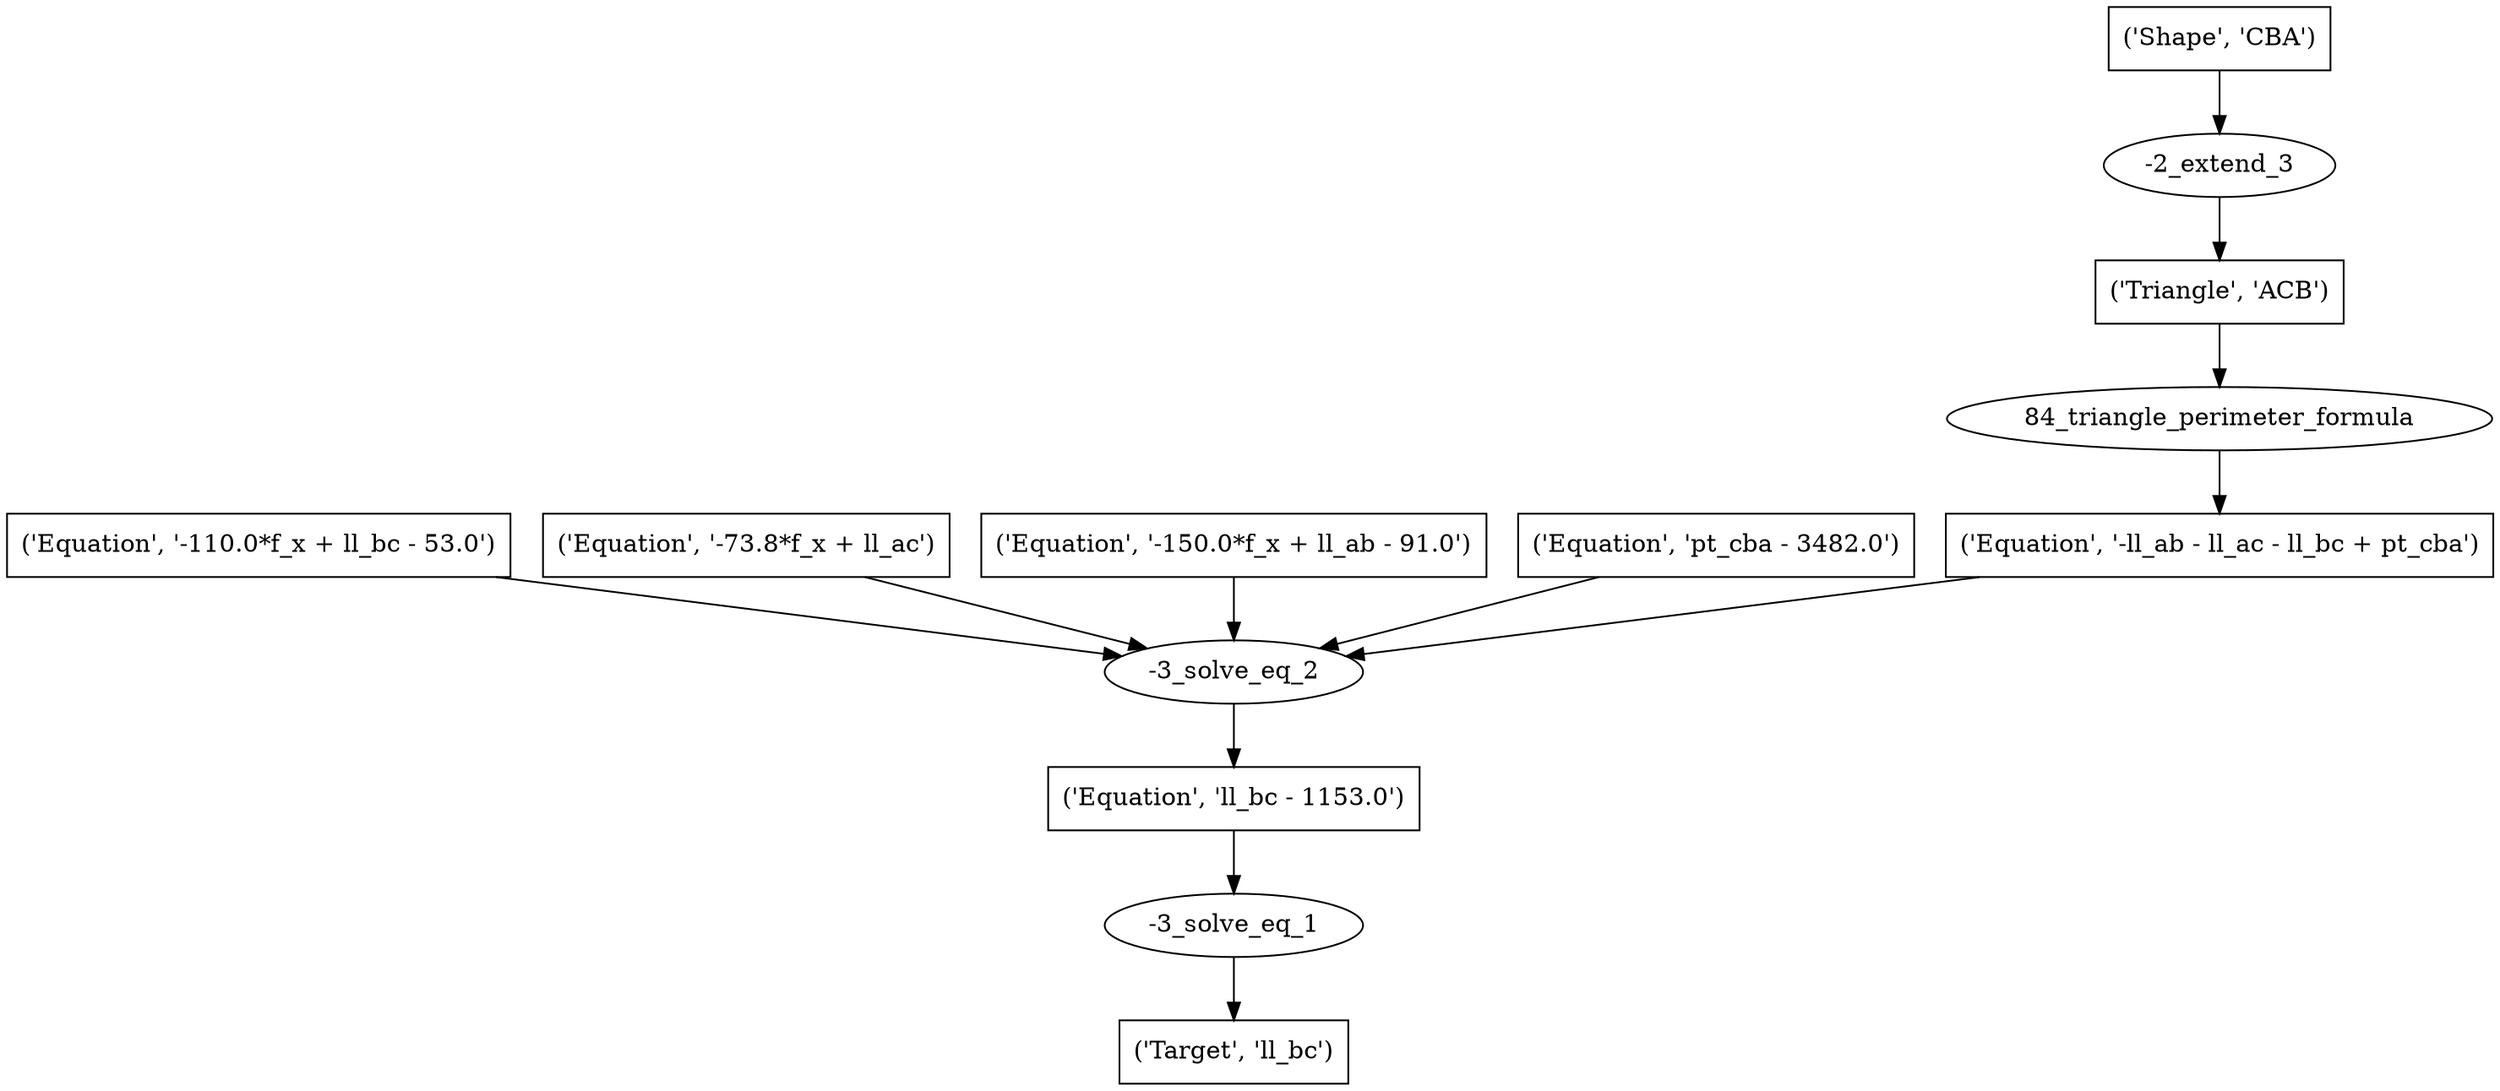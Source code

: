 digraph 40 {
	0 [label="('Target', 'll_bc')" shape=box]
	1 [label="-3_solve_eq_1"]
	1 -> 0
	2 [label="('Equation', 'll_bc - 1153.0')" shape=box]
	2 -> 1
	3 [label="-3_solve_eq_2"]
	3 -> 2
	4 [label="('Equation', '-110.0*f_x + ll_bc - 53.0')" shape=box]
	4 -> 3
	5 [label="('Equation', '-73.8*f_x + ll_ac')" shape=box]
	5 -> 3
	6 [label="('Equation', '-150.0*f_x + ll_ab - 91.0')" shape=box]
	6 -> 3
	7 [label="('Equation', 'pt_cba - 3482.0')" shape=box]
	7 -> 3
	8 [label="('Equation', '-ll_ab - ll_ac - ll_bc + pt_cba')" shape=box]
	8 -> 3
	9 [label="84_triangle_perimeter_formula"]
	9 -> 8
	10 [label="('Triangle', 'ACB')" shape=box]
	10 -> 9
	11 [label="-2_extend_3"]
	11 -> 10
	12 [label="('Shape', 'CBA')" shape=box]
	12 -> 11
}

